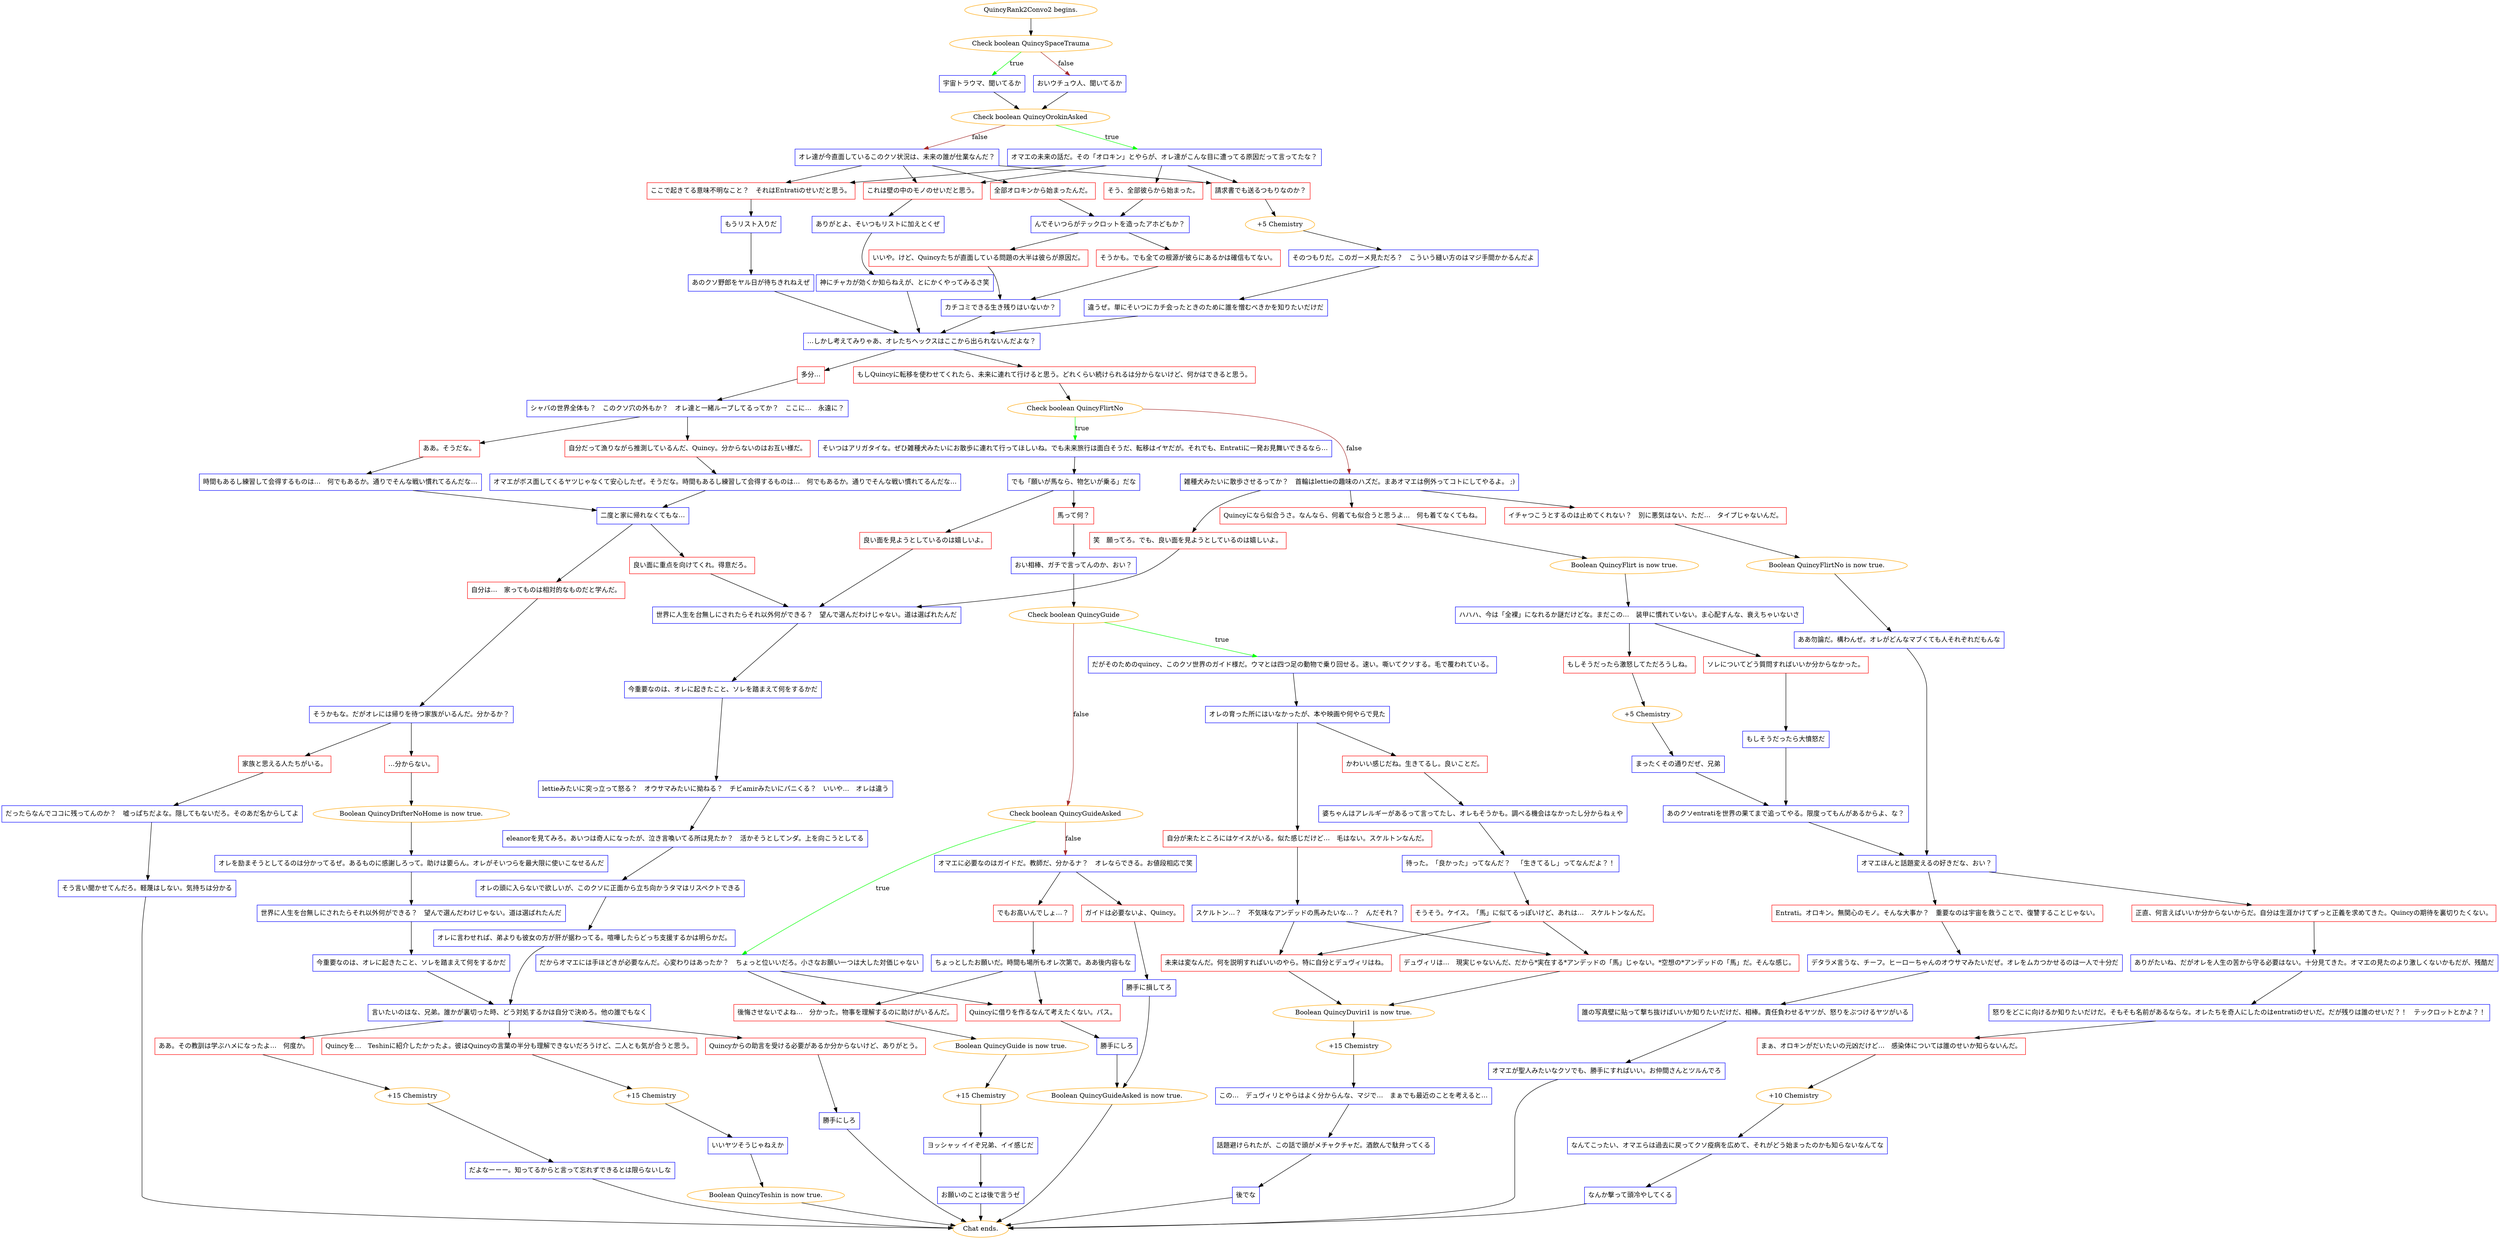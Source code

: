 digraph {
	"QuincyRank2Convo2 begins." [color=orange];
		"QuincyRank2Convo2 begins." -> j904192915;
	j904192915 [label="Check boolean QuincySpaceTrauma",color=orange];
		j904192915 -> j209806687 [label=true,color=green];
		j904192915 -> j3493097560 [label=false,color=brown];
	j209806687 [label="宇宙トラウマ、聞いてるか",shape=box,color=blue];
		j209806687 -> j3132852601;
	j3493097560 [label="おいウチュウ人、聞いてるか",shape=box,color=blue];
		j3493097560 -> j3132852601;
	j3132852601 [label="Check boolean QuincyOrokinAsked",color=orange];
		j3132852601 -> j4213454709 [label=true,color=green];
		j3132852601 -> j189721505 [label=false,color=brown];
	j4213454709 [label="オマエの未来の話だ。その「オロキン」とやらが、オレ達がこんな目に遭ってる原因だって言ってたな？",shape=box,color=blue];
		j4213454709 -> j4007187191;
		j4213454709 -> j3430010528;
		j4213454709 -> j2538747410;
		j4213454709 -> j4079799674;
	j189721505 [label="オレ達が今直面しているこのクソ状況は、未来の誰が仕業なんだ？",shape=box,color=blue];
		j189721505 -> j4007187191;
		j189721505 -> j3430010528;
		j189721505 -> j2538747410;
		j189721505 -> j3351384024;
	j4007187191 [label="請求書でも送るつもりなのか？",shape=box,color=red];
		j4007187191 -> j3164614245;
	j3430010528 [label="ここで起きてる意味不明なこと？　それはEntratiのせいだと思う。",shape=box,color=red];
		j3430010528 -> j229004147;
	j2538747410 [label="これは壁の中のモノのせいだと思う。",shape=box,color=red];
		j2538747410 -> j3966353324;
	j4079799674 [label="そう、全部彼らから始まった。",shape=box,color=red];
		j4079799674 -> j3484481854;
	j3351384024 [label="全部オロキンから始まったんだ。",shape=box,color=red];
		j3351384024 -> j3484481854;
	j3164614245 [label="+5 Chemistry",color=orange];
		j3164614245 -> j1671299705;
	j229004147 [label="もうリスト入りだ",shape=box,color=blue];
		j229004147 -> j1575210719;
	j3966353324 [label="ありがとよ、そいつもリストに加えとくぜ",shape=box,color=blue];
		j3966353324 -> j3820916547;
	j3484481854 [label="んでそいつらがテックロットを造ったアホどもか？",shape=box,color=blue];
		j3484481854 -> j3818215499;
		j3484481854 -> j1005665217;
	j1671299705 [label="そのつもりだ。このガーメ見ただろ？　こういう縫い方のはマジ手間かかるんだよ",shape=box,color=blue];
		j1671299705 -> j2130098775;
	j1575210719 [label="あのクソ野郎をヤル日が待ちきれねえぜ",shape=box,color=blue];
		j1575210719 -> j1601668087;
	j3820916547 [label="神にチャカが効くか知らねえが、とにかくやってみるさ笑",shape=box,color=blue];
		j3820916547 -> j1601668087;
	j3818215499 [label="いいや。けど、Quincyたちが直面している問題の大半は彼らが原因だ。",shape=box,color=red];
		j3818215499 -> j1241627993;
	j1005665217 [label="そうかも。でも全ての根源が彼らにあるかは確信もてない。",shape=box,color=red];
		j1005665217 -> j1241627993;
	j2130098775 [label="違うぜ。単にそいつにカチ会ったときのために誰を憎むべきかを知りたいだけだ",shape=box,color=blue];
		j2130098775 -> j1601668087;
	j1601668087 [label="…しかし考えてみりゃあ、オレたちヘックスはここから出られないんだよな？",shape=box,color=blue];
		j1601668087 -> j2633625839;
		j1601668087 -> j218096240;
	j1241627993 [label="カチコミできる生き残りはいないか？",shape=box,color=blue];
		j1241627993 -> j1601668087;
	j2633625839 [label="もしQuincyに転移を使わせてくれたら、未来に連れて行けると思う。どれくらい続けられるは分からないけど、何かはできると思う。",shape=box,color=red];
		j2633625839 -> j1101179576;
	j218096240 [label="多分…",shape=box,color=red];
		j218096240 -> j1724222237;
	j1101179576 [label="Check boolean QuincyFlirtNo",color=orange];
		j1101179576 -> j2547600438 [label=true,color=green];
		j1101179576 -> j3108116819 [label=false,color=brown];
	j1724222237 [label="シャバの世界全体も？　このクソ穴の外もか？　オレ達と一緒ループしてるってか？　ここに…　永遠に？",shape=box,color=blue];
		j1724222237 -> j330984894;
		j1724222237 -> j1324211905;
	j2547600438 [label="そいつはアリガタイな。ぜひ雑種犬みたいにお散歩に連れて行ってほしいね。でも未来旅行は面白そうだ、転移はイヤだが。それでも、Entratiに一発お見舞いできるなら…",shape=box,color=blue];
		j2547600438 -> j2733457615;
	j3108116819 [label="雑種犬みたいに散歩させるってか？　首輪はlettieの趣味のハズだ。まあオマエは例外ってコトにしてやるよ。 ;)",shape=box,color=blue];
		j3108116819 -> j512917199;
		j3108116819 -> j2118147334;
		j3108116819 -> j3021052941;
	j330984894 [label="自分だって漁りながら推測しているんだ、Quincy。分からないのはお互い様だ。",shape=box,color=red];
		j330984894 -> j1459295349;
	j1324211905 [label="ああ。そうだな。",shape=box,color=red];
		j1324211905 -> j1850658435;
	j2733457615 [label="でも「願いが馬なら、物乞いが乗る」だな",shape=box,color=blue];
		j2733457615 -> j2017759044;
		j2733457615 -> j4068127403;
	j512917199 [label="Quincyになら似合うさ。なんなら、何着ても似合うと思うよ…　何も着てなくてもね。",shape=box,color=red];
		j512917199 -> j1641745381;
	j2118147334 [label="イチャつこうとするのは止めてくれない？　別に悪気はない、ただ…　タイプじゃないんだ。",shape=box,color=red];
		j2118147334 -> j2551451408;
	j3021052941 [label="笑　願ってろ。でも、良い面を見ようとしているのは嬉しいよ。",shape=box,color=red];
		j3021052941 -> j4020680434;
	j1459295349 [label="オマエがボス面してくるヤツじゃなくて安心したぜ。そうだな。時間もあるし練習して会得するものは…　何でもあるか。通りでそんな戦い慣れてるんだな…",shape=box,color=blue];
		j1459295349 -> j2482310786;
	j1850658435 [label="時間もあるし練習して会得するものは…　何でもあるか。通りでそんな戦い慣れてるんだな…",shape=box,color=blue];
		j1850658435 -> j2482310786;
	j2017759044 [label="馬って何？",shape=box,color=red];
		j2017759044 -> j2217943978;
	j4068127403 [label="良い面を見ようとしているのは嬉しいよ。",shape=box,color=red];
		j4068127403 -> j4020680434;
	j1641745381 [label="Boolean QuincyFlirt is now true.",color=orange];
		j1641745381 -> j2623486660;
	j2551451408 [label="Boolean QuincyFlirtNo is now true.",color=orange];
		j2551451408 -> j861388995;
	j4020680434 [label="世界に人生を台無しにされたらそれ以外何ができる？　望んで選んだわけじゃない。道は選ばれたんだ",shape=box,color=blue];
		j4020680434 -> j208173632;
	j2482310786 [label="二度と家に帰れなくてもな…",shape=box,color=blue];
		j2482310786 -> j652549261;
		j2482310786 -> j4084934930;
	j2217943978 [label="おい相棒、ガチで言ってんのか、おい？",shape=box,color=blue];
		j2217943978 -> j2769252834;
	j2623486660 [label="ハハハ、今は「全裸」になれるか謎だけどな。まだこの…　装甲に慣れていない。ま心配すんな、衰えちゃいないさ",shape=box,color=blue];
		j2623486660 -> j2212692488;
		j2623486660 -> j470303454;
	j861388995 [label="ああ勿論だ。構わんぜ。オレがどんなマブくても人それぞれだもんな",shape=box,color=blue];
		j861388995 -> j2396495471;
	j208173632 [label="今重要なのは、オレに起きたこと、ソレを踏まえて何をするかだ",shape=box,color=blue];
		j208173632 -> j594380038;
	j652549261 [label="良い面に重点を向けてくれ。得意だろ。",shape=box,color=red];
		j652549261 -> j4020680434;
	j4084934930 [label="自分は…　家ってものは相対的なものだと学んだ。",shape=box,color=red];
		j4084934930 -> j1777856610;
	j2769252834 [label="Check boolean QuincyGuide",color=orange];
		j2769252834 -> j1991172475 [label=true,color=green];
		j2769252834 -> j1789164529 [label=false,color=brown];
	j2212692488 [label="ソレについてどう質問すればいいか分からなかった。",shape=box,color=red];
		j2212692488 -> j2251393933;
	j470303454 [label="もしそうだったら激怒してただろうしね。",shape=box,color=red];
		j470303454 -> j4119532942;
	j2396495471 [label="オマエほんと話題変えるの好きだな、おい？",shape=box,color=blue];
		j2396495471 -> j665579436;
		j2396495471 -> j2367981679;
	j594380038 [label="lettieみたいに突っ立って怒る？　オウサマみたいに拗ねる？　チビamirみたいにパニくる？　いいや…　オレは違う",shape=box,color=blue];
		j594380038 -> j1449322368;
	j1777856610 [label="そうかもな。だがオレには帰りを待つ家族がいるんだ。分かるか？",shape=box,color=blue];
		j1777856610 -> j802827881;
		j1777856610 -> j2989650363;
	j1991172475 [label="だがそのためのquincy、このクソ世界のガイド様だ。ウマとは四つ足の動物で乗り回せる。速い。嘶いてクソする。毛で覆われている。",shape=box,color=blue];
		j1991172475 -> j2899994969;
	j1789164529 [label="Check boolean QuincyGuideAsked",color=orange];
		j1789164529 -> j125437400 [label=true,color=green];
		j1789164529 -> j3037656982 [label=false,color=brown];
	j2251393933 [label="もしそうだったら大憤怒だ",shape=box,color=blue];
		j2251393933 -> j3733436066;
	j4119532942 [label="+5 Chemistry",color=orange];
		j4119532942 -> j1726875510;
	j665579436 [label="正直、何言えばいいか分からないからだ。自分は生涯かけてずっと正義を求めてきた。Quincyの期待を裏切りたくない。",shape=box,color=red];
		j665579436 -> j1845293543;
	j2367981679 [label="Entrati。オロキン。無関心のモノ。そんな大事か？　重要なのは宇宙を救うことで、復讐することじゃない。",shape=box,color=red];
		j2367981679 -> j596240243;
	j1449322368 [label="eleanorを見てみろ。あいつは奇人になったが、泣き言喚いてる所は見たか？　活かそうとしてンダ。上を向こうとしてる",shape=box,color=blue];
		j1449322368 -> j3367948519;
	j802827881 [label="…分からない。",shape=box,color=red];
		j802827881 -> j2807459539;
	j2989650363 [label="家族と思える人たちがいる。",shape=box,color=red];
		j2989650363 -> j382017632;
	j2899994969 [label="オレの育った所にはいなかったが、本や映画や何やらで見た",shape=box,color=blue];
		j2899994969 -> j3211793729;
		j2899994969 -> j3505985338;
	j125437400 [label="だからオマエには手ほどきが必要なんだ。心変わりはあったか？　ちょっと位いいだろ。小さなお願い一つは大した対価じゃない",shape=box,color=blue];
		j125437400 -> j2658679561;
		j125437400 -> j1110219976;
	j3037656982 [label="オマエに必要なのはガイドだ。教師だ、分かるナ？　オレならできる。お値段相応で笑",shape=box,color=blue];
		j3037656982 -> j1534322673;
		j3037656982 -> j3184376622;
	j3733436066 [label="あのクソentratiを世界の果てまで追ってやる。限度ってもんがあるからよ、な？",shape=box,color=blue];
		j3733436066 -> j2396495471;
	j1726875510 [label="まったくその通りだぜ、兄弟",shape=box,color=blue];
		j1726875510 -> j3733436066;
	j1845293543 [label="ありがたいね、だがオレを人生の苦から守る必要はない。十分見てきた。オマエの見たのより激しくないかもだが、残酷だ",shape=box,color=blue];
		j1845293543 -> j2587444564;
	j596240243 [label="デタラメ言うな、チーフ。ヒーローちゃんのオウサマみたいだぜ。オレをムカつかせるのは一人で十分だ",shape=box,color=blue];
		j596240243 -> j1028714861;
	j3367948519 [label="オレの頭に入らないで欲しいが、このクソに正面から立ち向かうタマはリスペクトできる",shape=box,color=blue];
		j3367948519 -> j1028141329;
	j2807459539 [label="Boolean QuincyDrifterNoHome is now true.",color=orange];
		j2807459539 -> j599012904;
	j382017632 [label="だったらなんでココに残ってんのか？　嘘っぱちだよな。隠してもないだろ。そのあだ名からしてよ",shape=box,color=blue];
		j382017632 -> j2330028804;
	j3211793729 [label="自分が来たところにはケイスがいる。似た感じだけど…　毛はない。スケルトンなんだ。",shape=box,color=red];
		j3211793729 -> j1604614595;
	j3505985338 [label="かわいい感じだね。生きてるし。良いことだ。",shape=box,color=red];
		j3505985338 -> j3356128622;
	j2658679561 [label="後悔させないでよね…　分かった。物事を理解するのに助けがいるんだ。",shape=box,color=red];
		j2658679561 -> j3370398588;
	j1110219976 [label="Quincyに借りを作るなんて考えたくない。パス。",shape=box,color=red];
		j1110219976 -> j3589841880;
	j1534322673 [label="でもお高いんでしょ…？",shape=box,color=red];
		j1534322673 -> j1598864025;
	j3184376622 [label="ガイドは必要ないよ、Quincy。",shape=box,color=red];
		j3184376622 -> j1147972117;
	j2587444564 [label="怒りをどこに向けるか知りたいだけだ。そもそも名前があるならな。オレたちを奇人にしたのはentratiのせいだ。だが残りは誰のせいだ？！　テックロットとかよ？！",shape=box,color=blue];
		j2587444564 -> j144818797;
	j1028714861 [label="誰の写真壁に貼って撃ち抜けばいいか知りたいだけだ、相棒。責任負わせるヤツが、怒りをぶつけるヤツがいる",shape=box,color=blue];
		j1028714861 -> j2099199437;
	j1028141329 [label="オレに言わせれば、弟よりも彼女の方が肝が据わってる。喧嘩したらどっち支援するかは明らかだ。",shape=box,color=blue];
		j1028141329 -> j1883461833;
	j599012904 [label="オレを励まそうとしてるのは分かってるぜ。あるものに感謝しろって。助けは要らん。オレがそいつらを最大限に使いこなせるんだ",shape=box,color=blue];
		j599012904 -> j2652695119;
	j2330028804 [label="そう言い聞かせてんだろ。軽蔑はしない。気持ちは分かる",shape=box,color=blue];
		j2330028804 -> "Chat ends.";
	j1604614595 [label="スケルトン…？　不気味なアンデッドの馬みたいな…？　んだそれ？",shape=box,color=blue];
		j1604614595 -> j3797396610;
		j1604614595 -> j2607514112;
	j3356128622 [label="婆ちゃんはアレルギーがあるって言ってたし、オレもそうかも。調べる機会はなかったし分からねぇや",shape=box,color=blue];
		j3356128622 -> j3074488239;
	j3370398588 [label="Boolean QuincyGuide is now true.",color=orange];
		j3370398588 -> j3590956046;
	j3589841880 [label="勝手にしろ",shape=box,color=blue];
		j3589841880 -> j4247241603;
	j1598864025 [label="ちょっとしたお願いだ。時間も場所もオレ次第で。ああ後内容もな",shape=box,color=blue];
		j1598864025 -> j2658679561;
		j1598864025 -> j1110219976;
	j1147972117 [label="勝手に損してろ",shape=box,color=blue];
		j1147972117 -> j4247241603;
	j144818797 [label="まぁ、オロキンがだいたいの元凶だけど…　感染体については誰のせいか知らないんだ。",shape=box,color=red];
		j144818797 -> j1189722026;
	j2099199437 [label="オマエが聖人みたいなクソでも、勝手にすればいい。お仲間さんとツルんでろ",shape=box,color=blue];
		j2099199437 -> "Chat ends.";
	j1883461833 [label="言いたいのはな、兄弟。誰かが裏切った時、どう対処するかは自分で決めろ。他の誰でもなく",shape=box,color=blue];
		j1883461833 -> j1382349956;
		j1883461833 -> j184157910;
		j1883461833 -> j2415587712;
	j2652695119 [label="世界に人生を台無しにされたらそれ以外何ができる？　望んで選んだわけじゃない。道は選ばれたんだ",shape=box,color=blue];
		j2652695119 -> j4007406637;
	"Chat ends." [color=orange];
	j3797396610 [label="デュヴィリは…　現実じゃないんだ、だから*実在する*アンデッドの「馬」じゃない。*空想の*アンデッドの「馬」だ。そんな感じ。",shape=box,color=red];
		j3797396610 -> j2437761911;
	j2607514112 [label="未来は変なんだ。何を説明すればいいのやら。特に自分とデュヴィリはね。",shape=box,color=red];
		j2607514112 -> j2437761911;
	j3074488239 [label="待った。「良かった」ってなんだ？　「生きてるし」ってなんだよ？！",shape=box,color=blue];
		j3074488239 -> j2826116727;
	j3590956046 [label="+15 Chemistry",color=orange];
		j3590956046 -> j3151153208;
	j4247241603 [label="Boolean QuincyGuideAsked is now true.",color=orange];
		j4247241603 -> "Chat ends.";
	j1189722026 [label="+10 Chemistry",color=orange];
		j1189722026 -> j1119622901;
	j1382349956 [label="Quincyを…　Teshinに紹介したかったよ。彼はQuincyの言葉の半分も理解できないだろうけど、二人とも気が合うと思う。",shape=box,color=red];
		j1382349956 -> j1845283169;
	j184157910 [label="ああ。その教訓は学ぶハメになったよ…　何度か。",shape=box,color=red];
		j184157910 -> j1063830679;
	j2415587712 [label="Quincyからの助言を受ける必要があるか分からないけど、ありがとう。",shape=box,color=red];
		j2415587712 -> j1642920857;
	j4007406637 [label="今重要なのは、オレに起きたこと、ソレを踏まえて何をするかだ",shape=box,color=blue];
		j4007406637 -> j1883461833;
	j2437761911 [label="Boolean QuincyDuviri1 is now true.",color=orange];
		j2437761911 -> j1886325856;
	j2826116727 [label="そうそう。ケイス。「馬」に似てるっぽいけど、あれは…　スケルトンなんだ。",shape=box,color=red];
		j2826116727 -> j3797396610;
		j2826116727 -> j2607514112;
	j3151153208 [label="ヨッシャッ イイぞ兄弟、イイ感じだ",shape=box,color=blue];
		j3151153208 -> j4105075239;
	j1119622901 [label="なんてこったい、オマエらは過去に戻ってクソ疫病を広めて、それがどう始まったのかも知らないなんてな",shape=box,color=blue];
		j1119622901 -> j3391427336;
	j1845283169 [label="+15 Chemistry",color=orange];
		j1845283169 -> j163992007;
	j1063830679 [label="+15 Chemistry",color=orange];
		j1063830679 -> j2887762327;
	j1642920857 [label="勝手にしろ",shape=box,color=blue];
		j1642920857 -> "Chat ends.";
	j1886325856 [label="+15 Chemistry",color=orange];
		j1886325856 -> j222377068;
	j4105075239 [label="お願いのことは後で言うゼ",shape=box,color=blue];
		j4105075239 -> "Chat ends.";
	j3391427336 [label="なんか撃って頭冷やしてくる",shape=box,color=blue];
		j3391427336 -> "Chat ends.";
	j163992007 [label="いいヤツそうじゃねえか",shape=box,color=blue];
		j163992007 -> j2600648415;
	j2887762327 [label="だよなーーー。知ってるからと言って忘れずできるとは限らないしな",shape=box,color=blue];
		j2887762327 -> "Chat ends.";
	j222377068 [label="この…　デュヴィリとやらはよく分からんな、マジで…　まぁでも最近のことを考えると…",shape=box,color=blue];
		j222377068 -> j1959752951;
	j2600648415 [label="Boolean QuincyTeshin is now true.",color=orange];
		j2600648415 -> "Chat ends.";
	j1959752951 [label="話題避けられたが、この話で頭がメチャクチャだ。酒飲んで駄弁ってくる",shape=box,color=blue];
		j1959752951 -> j2965781193;
	j2965781193 [label="後でな",shape=box,color=blue];
		j2965781193 -> "Chat ends.";
}